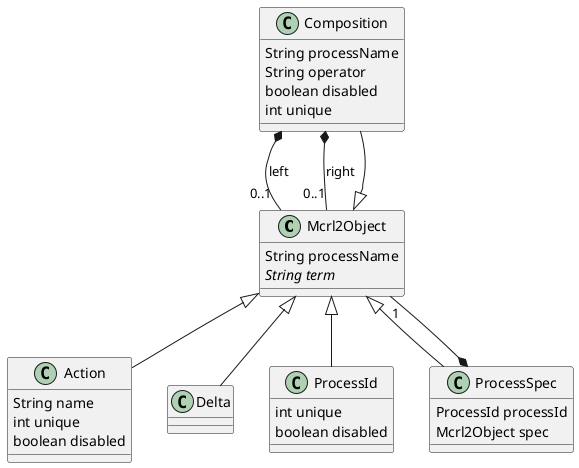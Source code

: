 @startuml
'https://plantuml.com/class-diagram

abstract class Mcrl2Object
class Action
class Composition
class Delta
class ProcessId
class ProcessSpec

Mcrl2Object <|-- Action
Mcrl2Object <|-- Composition
Mcrl2Object <|-- Delta
Mcrl2Object <|-- ProcessId
Mcrl2Object <|-- ProcessSpec
Mcrl2Object "1" --* ProcessSpec
Mcrl2Object "0..1" -up-* Composition : left
Mcrl2Object "0..1" -up-* Composition : right


class Mcrl2Object {
String processName
{abstract} String term
}
class Action {
String name
int unique
boolean disabled
}
class Composition {
String processName
String operator
boolean disabled
int unique
}
class ProcessId {
int unique
boolean disabled
}
class ProcessSpec {
ProcessId processId
Mcrl2Object spec
}
@enduml
